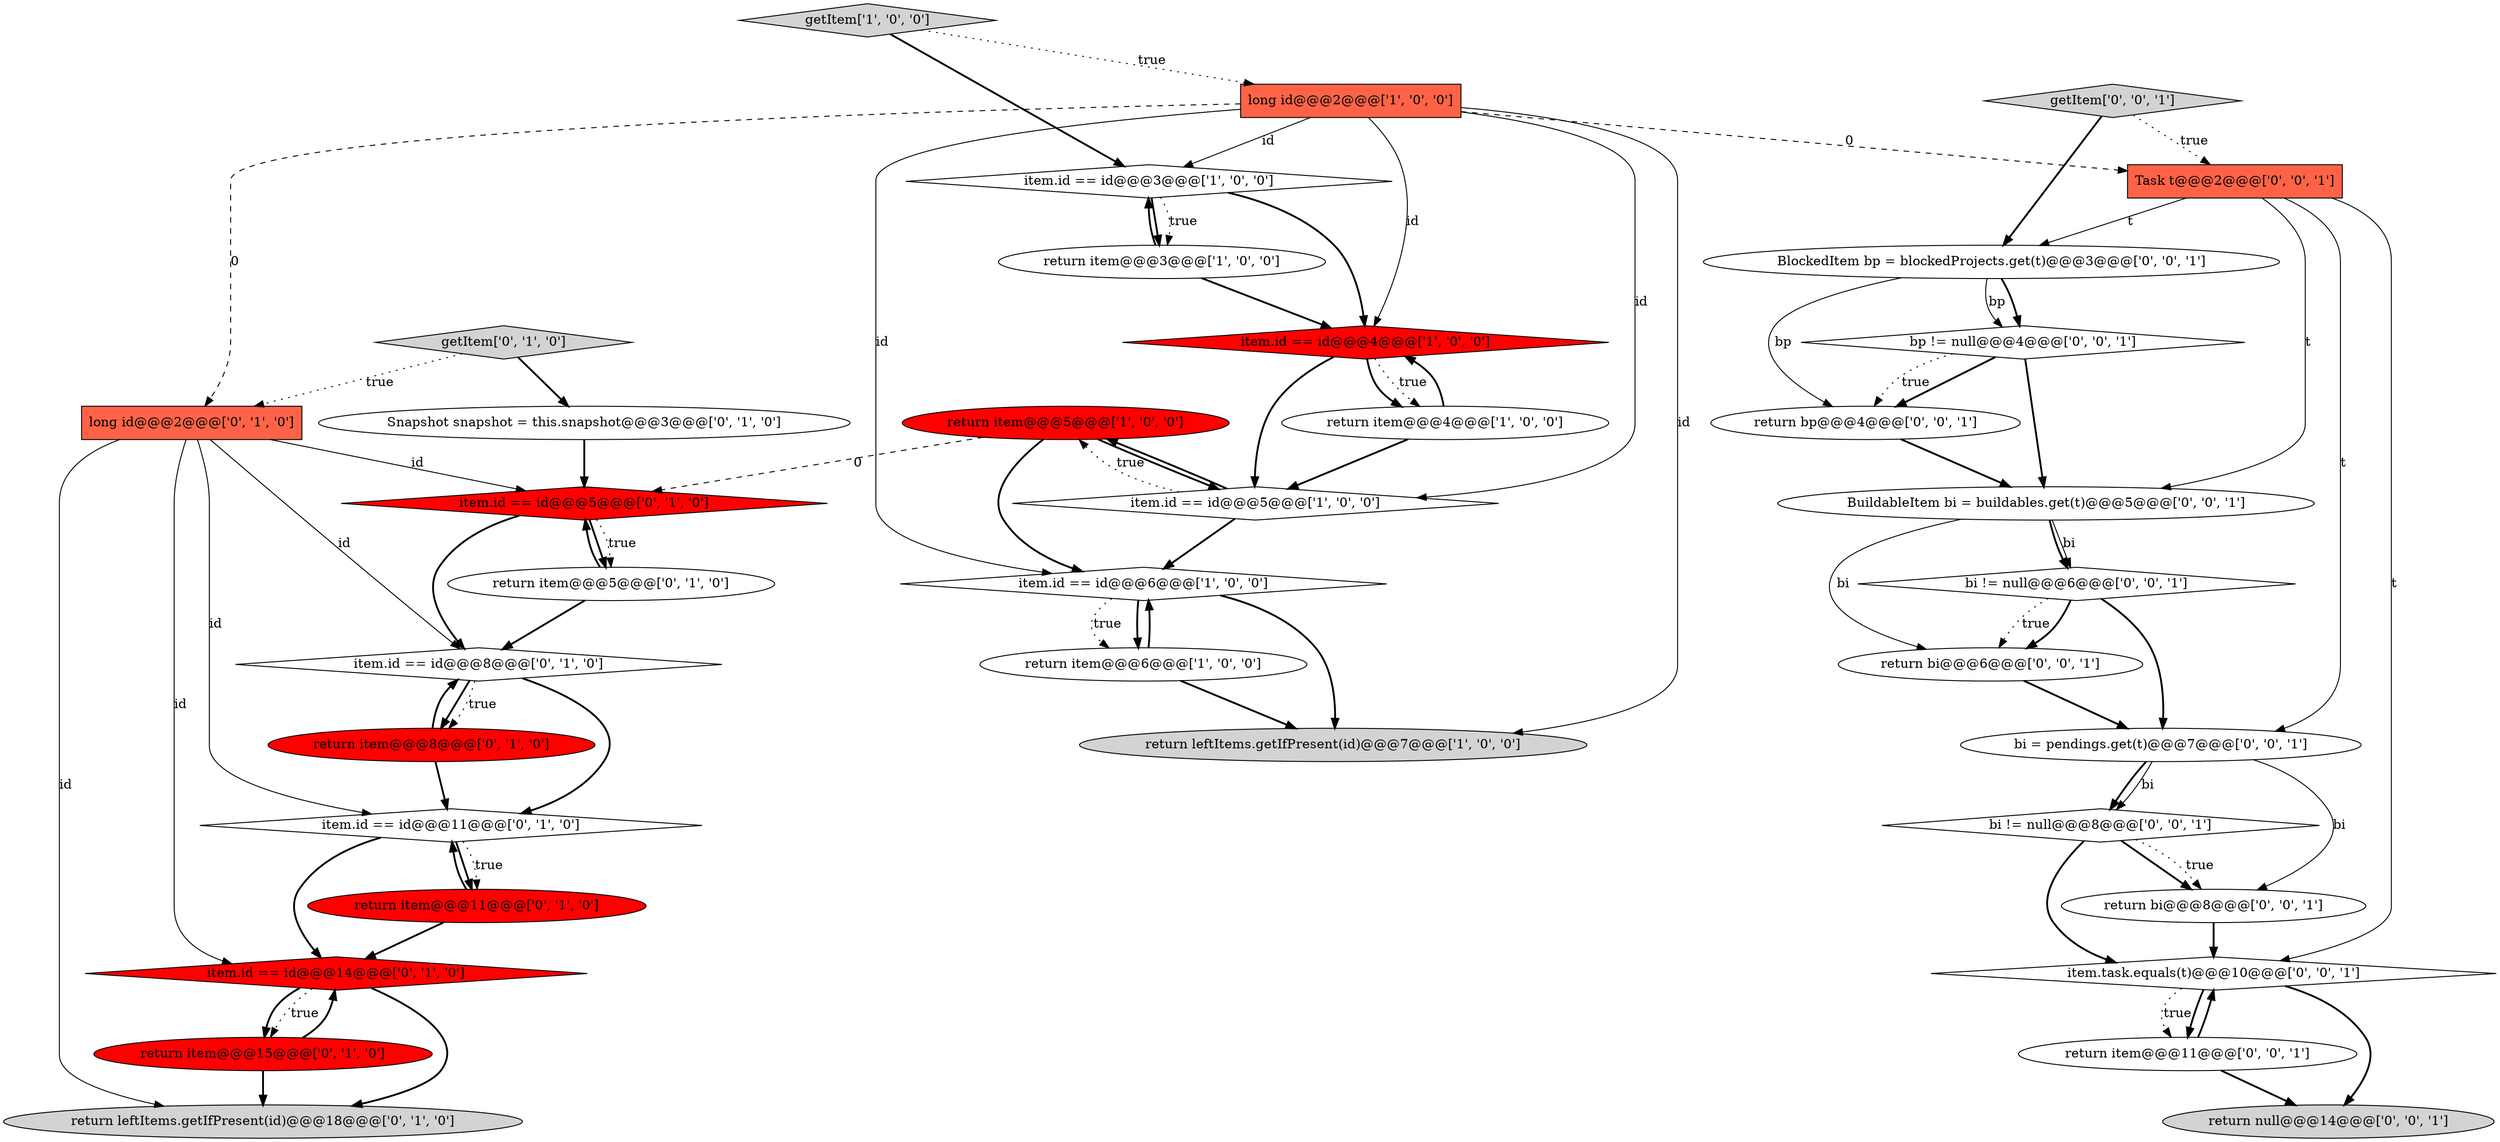 digraph {
12 [style = filled, label = "item.id == id@@@14@@@['0', '1', '0']", fillcolor = red, shape = diamond image = "AAA1AAABBB2BBB"];
8 [style = filled, label = "item.id == id@@@4@@@['1', '0', '0']", fillcolor = red, shape = diamond image = "AAA1AAABBB1BBB"];
34 [style = filled, label = "Task t@@@2@@@['0', '0', '1']", fillcolor = tomato, shape = box image = "AAA0AAABBB3BBB"];
14 [style = filled, label = "return item@@@11@@@['0', '1', '0']", fillcolor = red, shape = ellipse image = "AAA1AAABBB2BBB"];
27 [style = filled, label = "return bp@@@4@@@['0', '0', '1']", fillcolor = white, shape = ellipse image = "AAA0AAABBB3BBB"];
10 [style = filled, label = "return leftItems.getIfPresent(id)@@@7@@@['1', '0', '0']", fillcolor = lightgray, shape = ellipse image = "AAA0AAABBB1BBB"];
4 [style = filled, label = "long id@@@2@@@['1', '0', '0']", fillcolor = tomato, shape = box image = "AAA1AAABBB1BBB"];
11 [style = filled, label = "return item@@@15@@@['0', '1', '0']", fillcolor = red, shape = ellipse image = "AAA1AAABBB2BBB"];
35 [style = filled, label = "BuildableItem bi = buildables.get(t)@@@5@@@['0', '0', '1']", fillcolor = white, shape = ellipse image = "AAA0AAABBB3BBB"];
13 [style = filled, label = "item.id == id@@@11@@@['0', '1', '0']", fillcolor = white, shape = diamond image = "AAA0AAABBB2BBB"];
19 [style = filled, label = "return item@@@8@@@['0', '1', '0']", fillcolor = red, shape = ellipse image = "AAA1AAABBB2BBB"];
23 [style = filled, label = "return item@@@11@@@['0', '0', '1']", fillcolor = white, shape = ellipse image = "AAA0AAABBB3BBB"];
18 [style = filled, label = "item.id == id@@@8@@@['0', '1', '0']", fillcolor = white, shape = diamond image = "AAA0AAABBB2BBB"];
24 [style = filled, label = "item.task.equals(t)@@@10@@@['0', '0', '1']", fillcolor = white, shape = diamond image = "AAA0AAABBB3BBB"];
1 [style = filled, label = "return item@@@3@@@['1', '0', '0']", fillcolor = white, shape = ellipse image = "AAA0AAABBB1BBB"];
2 [style = filled, label = "item.id == id@@@5@@@['1', '0', '0']", fillcolor = white, shape = diamond image = "AAA0AAABBB1BBB"];
15 [style = filled, label = "Snapshot snapshot = this.snapshot@@@3@@@['0', '1', '0']", fillcolor = white, shape = ellipse image = "AAA0AAABBB2BBB"];
20 [style = filled, label = "return leftItems.getIfPresent(id)@@@18@@@['0', '1', '0']", fillcolor = lightgray, shape = ellipse image = "AAA0AAABBB2BBB"];
33 [style = filled, label = "BlockedItem bp = blockedProjects.get(t)@@@3@@@['0', '0', '1']", fillcolor = white, shape = ellipse image = "AAA0AAABBB3BBB"];
16 [style = filled, label = "return item@@@5@@@['0', '1', '0']", fillcolor = white, shape = ellipse image = "AAA0AAABBB2BBB"];
25 [style = filled, label = "return bi@@@6@@@['0', '0', '1']", fillcolor = white, shape = ellipse image = "AAA0AAABBB3BBB"];
7 [style = filled, label = "return item@@@5@@@['1', '0', '0']", fillcolor = red, shape = ellipse image = "AAA1AAABBB1BBB"];
28 [style = filled, label = "return null@@@14@@@['0', '0', '1']", fillcolor = lightgray, shape = ellipse image = "AAA0AAABBB3BBB"];
6 [style = filled, label = "getItem['1', '0', '0']", fillcolor = lightgray, shape = diamond image = "AAA0AAABBB1BBB"];
26 [style = filled, label = "bi != null@@@8@@@['0', '0', '1']", fillcolor = white, shape = diamond image = "AAA0AAABBB3BBB"];
29 [style = filled, label = "bp != null@@@4@@@['0', '0', '1']", fillcolor = white, shape = diamond image = "AAA0AAABBB3BBB"];
3 [style = filled, label = "return item@@@6@@@['1', '0', '0']", fillcolor = white, shape = ellipse image = "AAA0AAABBB1BBB"];
30 [style = filled, label = "bi != null@@@6@@@['0', '0', '1']", fillcolor = white, shape = diamond image = "AAA0AAABBB3BBB"];
21 [style = filled, label = "getItem['0', '1', '0']", fillcolor = lightgray, shape = diamond image = "AAA0AAABBB2BBB"];
17 [style = filled, label = "item.id == id@@@5@@@['0', '1', '0']", fillcolor = red, shape = diamond image = "AAA1AAABBB2BBB"];
31 [style = filled, label = "getItem['0', '0', '1']", fillcolor = lightgray, shape = diamond image = "AAA0AAABBB3BBB"];
32 [style = filled, label = "return bi@@@8@@@['0', '0', '1']", fillcolor = white, shape = ellipse image = "AAA0AAABBB3BBB"];
22 [style = filled, label = "long id@@@2@@@['0', '1', '0']", fillcolor = tomato, shape = box image = "AAA1AAABBB2BBB"];
9 [style = filled, label = "item.id == id@@@6@@@['1', '0', '0']", fillcolor = white, shape = diamond image = "AAA0AAABBB1BBB"];
36 [style = filled, label = "bi = pendings.get(t)@@@7@@@['0', '0', '1']", fillcolor = white, shape = ellipse image = "AAA0AAABBB3BBB"];
0 [style = filled, label = "item.id == id@@@3@@@['1', '0', '0']", fillcolor = white, shape = diamond image = "AAA0AAABBB1BBB"];
5 [style = filled, label = "return item@@@4@@@['1', '0', '0']", fillcolor = white, shape = ellipse image = "AAA0AAABBB1BBB"];
21->15 [style = bold, label=""];
30->36 [style = bold, label=""];
9->10 [style = bold, label=""];
22->17 [style = solid, label="id"];
23->28 [style = bold, label=""];
7->9 [style = bold, label=""];
15->17 [style = bold, label=""];
0->8 [style = bold, label=""];
31->34 [style = dotted, label="true"];
13->14 [style = bold, label=""];
17->16 [style = bold, label=""];
24->28 [style = bold, label=""];
19->18 [style = bold, label=""];
26->32 [style = bold, label=""];
7->17 [style = dashed, label="0"];
25->36 [style = bold, label=""];
4->2 [style = solid, label="id"];
22->13 [style = solid, label="id"];
12->11 [style = bold, label=""];
18->19 [style = bold, label=""];
21->22 [style = dotted, label="true"];
11->12 [style = bold, label=""];
1->0 [style = bold, label=""];
2->9 [style = bold, label=""];
16->17 [style = bold, label=""];
4->22 [style = dashed, label="0"];
26->24 [style = bold, label=""];
12->11 [style = dotted, label="true"];
17->16 [style = dotted, label="true"];
33->29 [style = bold, label=""];
3->10 [style = bold, label=""];
29->27 [style = bold, label=""];
13->12 [style = bold, label=""];
19->13 [style = bold, label=""];
26->32 [style = dotted, label="true"];
7->2 [style = bold, label=""];
4->9 [style = solid, label="id"];
31->33 [style = bold, label=""];
4->34 [style = dashed, label="0"];
34->35 [style = solid, label="t"];
29->35 [style = bold, label=""];
22->12 [style = solid, label="id"];
9->3 [style = dotted, label="true"];
22->18 [style = solid, label="id"];
35->25 [style = solid, label="bi"];
16->18 [style = bold, label=""];
1->8 [style = bold, label=""];
34->36 [style = solid, label="t"];
18->19 [style = dotted, label="true"];
12->20 [style = bold, label=""];
27->35 [style = bold, label=""];
3->9 [style = bold, label=""];
36->32 [style = solid, label="bi"];
24->23 [style = dotted, label="true"];
30->25 [style = dotted, label="true"];
8->2 [style = bold, label=""];
0->1 [style = bold, label=""];
34->24 [style = solid, label="t"];
9->3 [style = bold, label=""];
14->13 [style = bold, label=""];
4->8 [style = solid, label="id"];
13->14 [style = dotted, label="true"];
35->30 [style = bold, label=""];
0->1 [style = dotted, label="true"];
24->23 [style = bold, label=""];
11->20 [style = bold, label=""];
5->8 [style = bold, label=""];
35->30 [style = solid, label="bi"];
29->27 [style = dotted, label="true"];
30->25 [style = bold, label=""];
6->0 [style = bold, label=""];
36->26 [style = bold, label=""];
34->33 [style = solid, label="t"];
33->27 [style = solid, label="bp"];
5->2 [style = bold, label=""];
23->24 [style = bold, label=""];
8->5 [style = bold, label=""];
6->4 [style = dotted, label="true"];
22->20 [style = solid, label="id"];
8->5 [style = dotted, label="true"];
2->7 [style = dotted, label="true"];
14->12 [style = bold, label=""];
18->13 [style = bold, label=""];
33->29 [style = solid, label="bp"];
36->26 [style = solid, label="bi"];
2->7 [style = bold, label=""];
32->24 [style = bold, label=""];
17->18 [style = bold, label=""];
4->0 [style = solid, label="id"];
4->10 [style = solid, label="id"];
}

